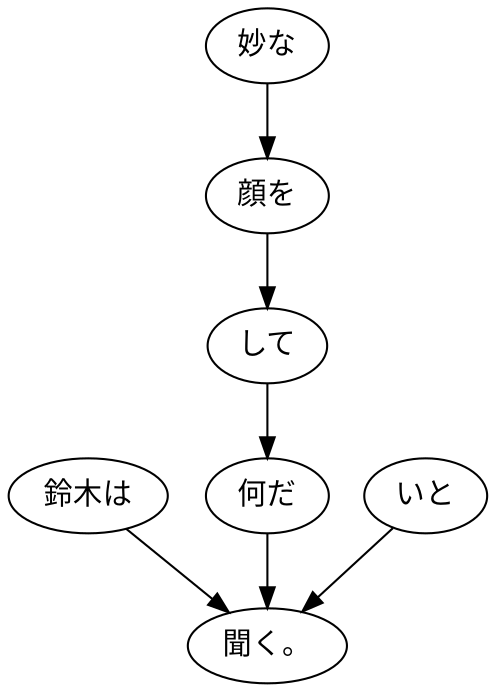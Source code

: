 digraph graph5325 {
	node0 [label="鈴木は"];
	node1 [label="妙な"];
	node2 [label="顔を"];
	node3 [label="して"];
	node4 [label="何だ"];
	node5 [label="いと"];
	node6 [label="聞く。"];
	node0 -> node6;
	node1 -> node2;
	node2 -> node3;
	node3 -> node4;
	node4 -> node6;
	node5 -> node6;
}
